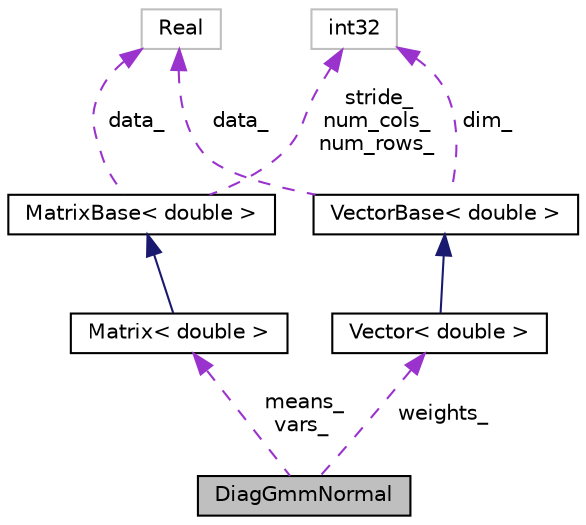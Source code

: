 digraph "DiagGmmNormal"
{
  edge [fontname="Helvetica",fontsize="10",labelfontname="Helvetica",labelfontsize="10"];
  node [fontname="Helvetica",fontsize="10",shape=record];
  Node1 [label="DiagGmmNormal",height=0.2,width=0.4,color="black", fillcolor="grey75", style="filled", fontcolor="black"];
  Node2 -> Node1 [dir="back",color="darkorchid3",fontsize="10",style="dashed",label=" means_\nvars_" ,fontname="Helvetica"];
  Node2 [label="Matrix\< double \>",height=0.2,width=0.4,color="black", fillcolor="white", style="filled",URL="$classkaldi_1_1Matrix.html"];
  Node3 -> Node2 [dir="back",color="midnightblue",fontsize="10",style="solid",fontname="Helvetica"];
  Node3 [label="MatrixBase\< double \>",height=0.2,width=0.4,color="black", fillcolor="white", style="filled",URL="$classkaldi_1_1MatrixBase.html",tooltip="Base class which provides matrix operations not involving resizing or allocation. ..."];
  Node4 -> Node3 [dir="back",color="darkorchid3",fontsize="10",style="dashed",label=" data_" ,fontname="Helvetica"];
  Node4 [label="Real",height=0.2,width=0.4,color="grey75", fillcolor="white", style="filled"];
  Node5 -> Node3 [dir="back",color="darkorchid3",fontsize="10",style="dashed",label=" stride_\nnum_cols_\nnum_rows_" ,fontname="Helvetica"];
  Node5 [label="int32",height=0.2,width=0.4,color="grey75", fillcolor="white", style="filled"];
  Node6 -> Node1 [dir="back",color="darkorchid3",fontsize="10",style="dashed",label=" weights_" ,fontname="Helvetica"];
  Node6 [label="Vector\< double \>",height=0.2,width=0.4,color="black", fillcolor="white", style="filled",URL="$classkaldi_1_1Vector.html"];
  Node7 -> Node6 [dir="back",color="midnightblue",fontsize="10",style="solid",fontname="Helvetica"];
  Node7 [label="VectorBase\< double \>",height=0.2,width=0.4,color="black", fillcolor="white", style="filled",URL="$classkaldi_1_1VectorBase.html",tooltip="Provides a vector abstraction class. "];
  Node4 -> Node7 [dir="back",color="darkorchid3",fontsize="10",style="dashed",label=" data_" ,fontname="Helvetica"];
  Node5 -> Node7 [dir="back",color="darkorchid3",fontsize="10",style="dashed",label=" dim_" ,fontname="Helvetica"];
}
